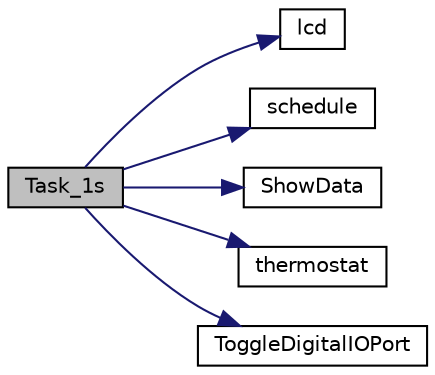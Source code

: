 digraph "Task_1s"
{
 // LATEX_PDF_SIZE
  edge [fontname="Helvetica",fontsize="10",labelfontname="Helvetica",labelfontsize="10"];
  node [fontname="Helvetica",fontsize="10",shape=record];
  rankdir="LR";
  Node1 [label="Task_1s",height=0.2,width=0.4,color="black", fillcolor="grey75", style="filled", fontcolor="black",tooltip="Function Task_1s called every 1 sec."];
  Node1 -> Node2 [color="midnightblue",fontsize="10",style="solid",fontname="Helvetica"];
  Node2 [label="lcd",height=0.2,width=0.4,color="black", fillcolor="white", style="filled",URL="$_controller_8ino.html#ae084e1bc8ccb35ea289ba0ca4972ea6d",tooltip="initialising display with i2c adress 0x27, 16 characters, 2 rows"];
  Node1 -> Node3 [color="midnightblue",fontsize="10",style="solid",fontname="Helvetica"];
  Node3 [label="schedule",height=0.2,width=0.4,color="black", fillcolor="white", style="filled",URL="$_controller_8ino.html#a7d06701ac073c331c83519e3909b7fce",tooltip=" "];
  Node1 -> Node4 [color="midnightblue",fontsize="10",style="solid",fontname="Helvetica"];
  Node4 [label="ShowData",height=0.2,width=0.4,color="black", fillcolor="white", style="filled",URL="$_controller_8ino.html#afb707179a2ceeebf05387778b0aedeb5",tooltip="Show some data values."];
  Node1 -> Node5 [color="midnightblue",fontsize="10",style="solid",fontname="Helvetica"];
  Node5 [label="thermostat",height=0.2,width=0.4,color="black", fillcolor="white", style="filled",URL="$_controller_8ino.html#aa28090f2d59ec6e36525dd17cf21dc58",tooltip=" "];
  Node1 -> Node6 [color="midnightblue",fontsize="10",style="solid",fontname="Helvetica"];
  Node6 [label="ToggleDigitalIOPort",height=0.2,width=0.4,color="black", fillcolor="white", style="filled",URL="$_controller_8ino.html#a92c4579a209bbd8bc56592f8c2958895",tooltip="Toggle digital IO port."];
}
